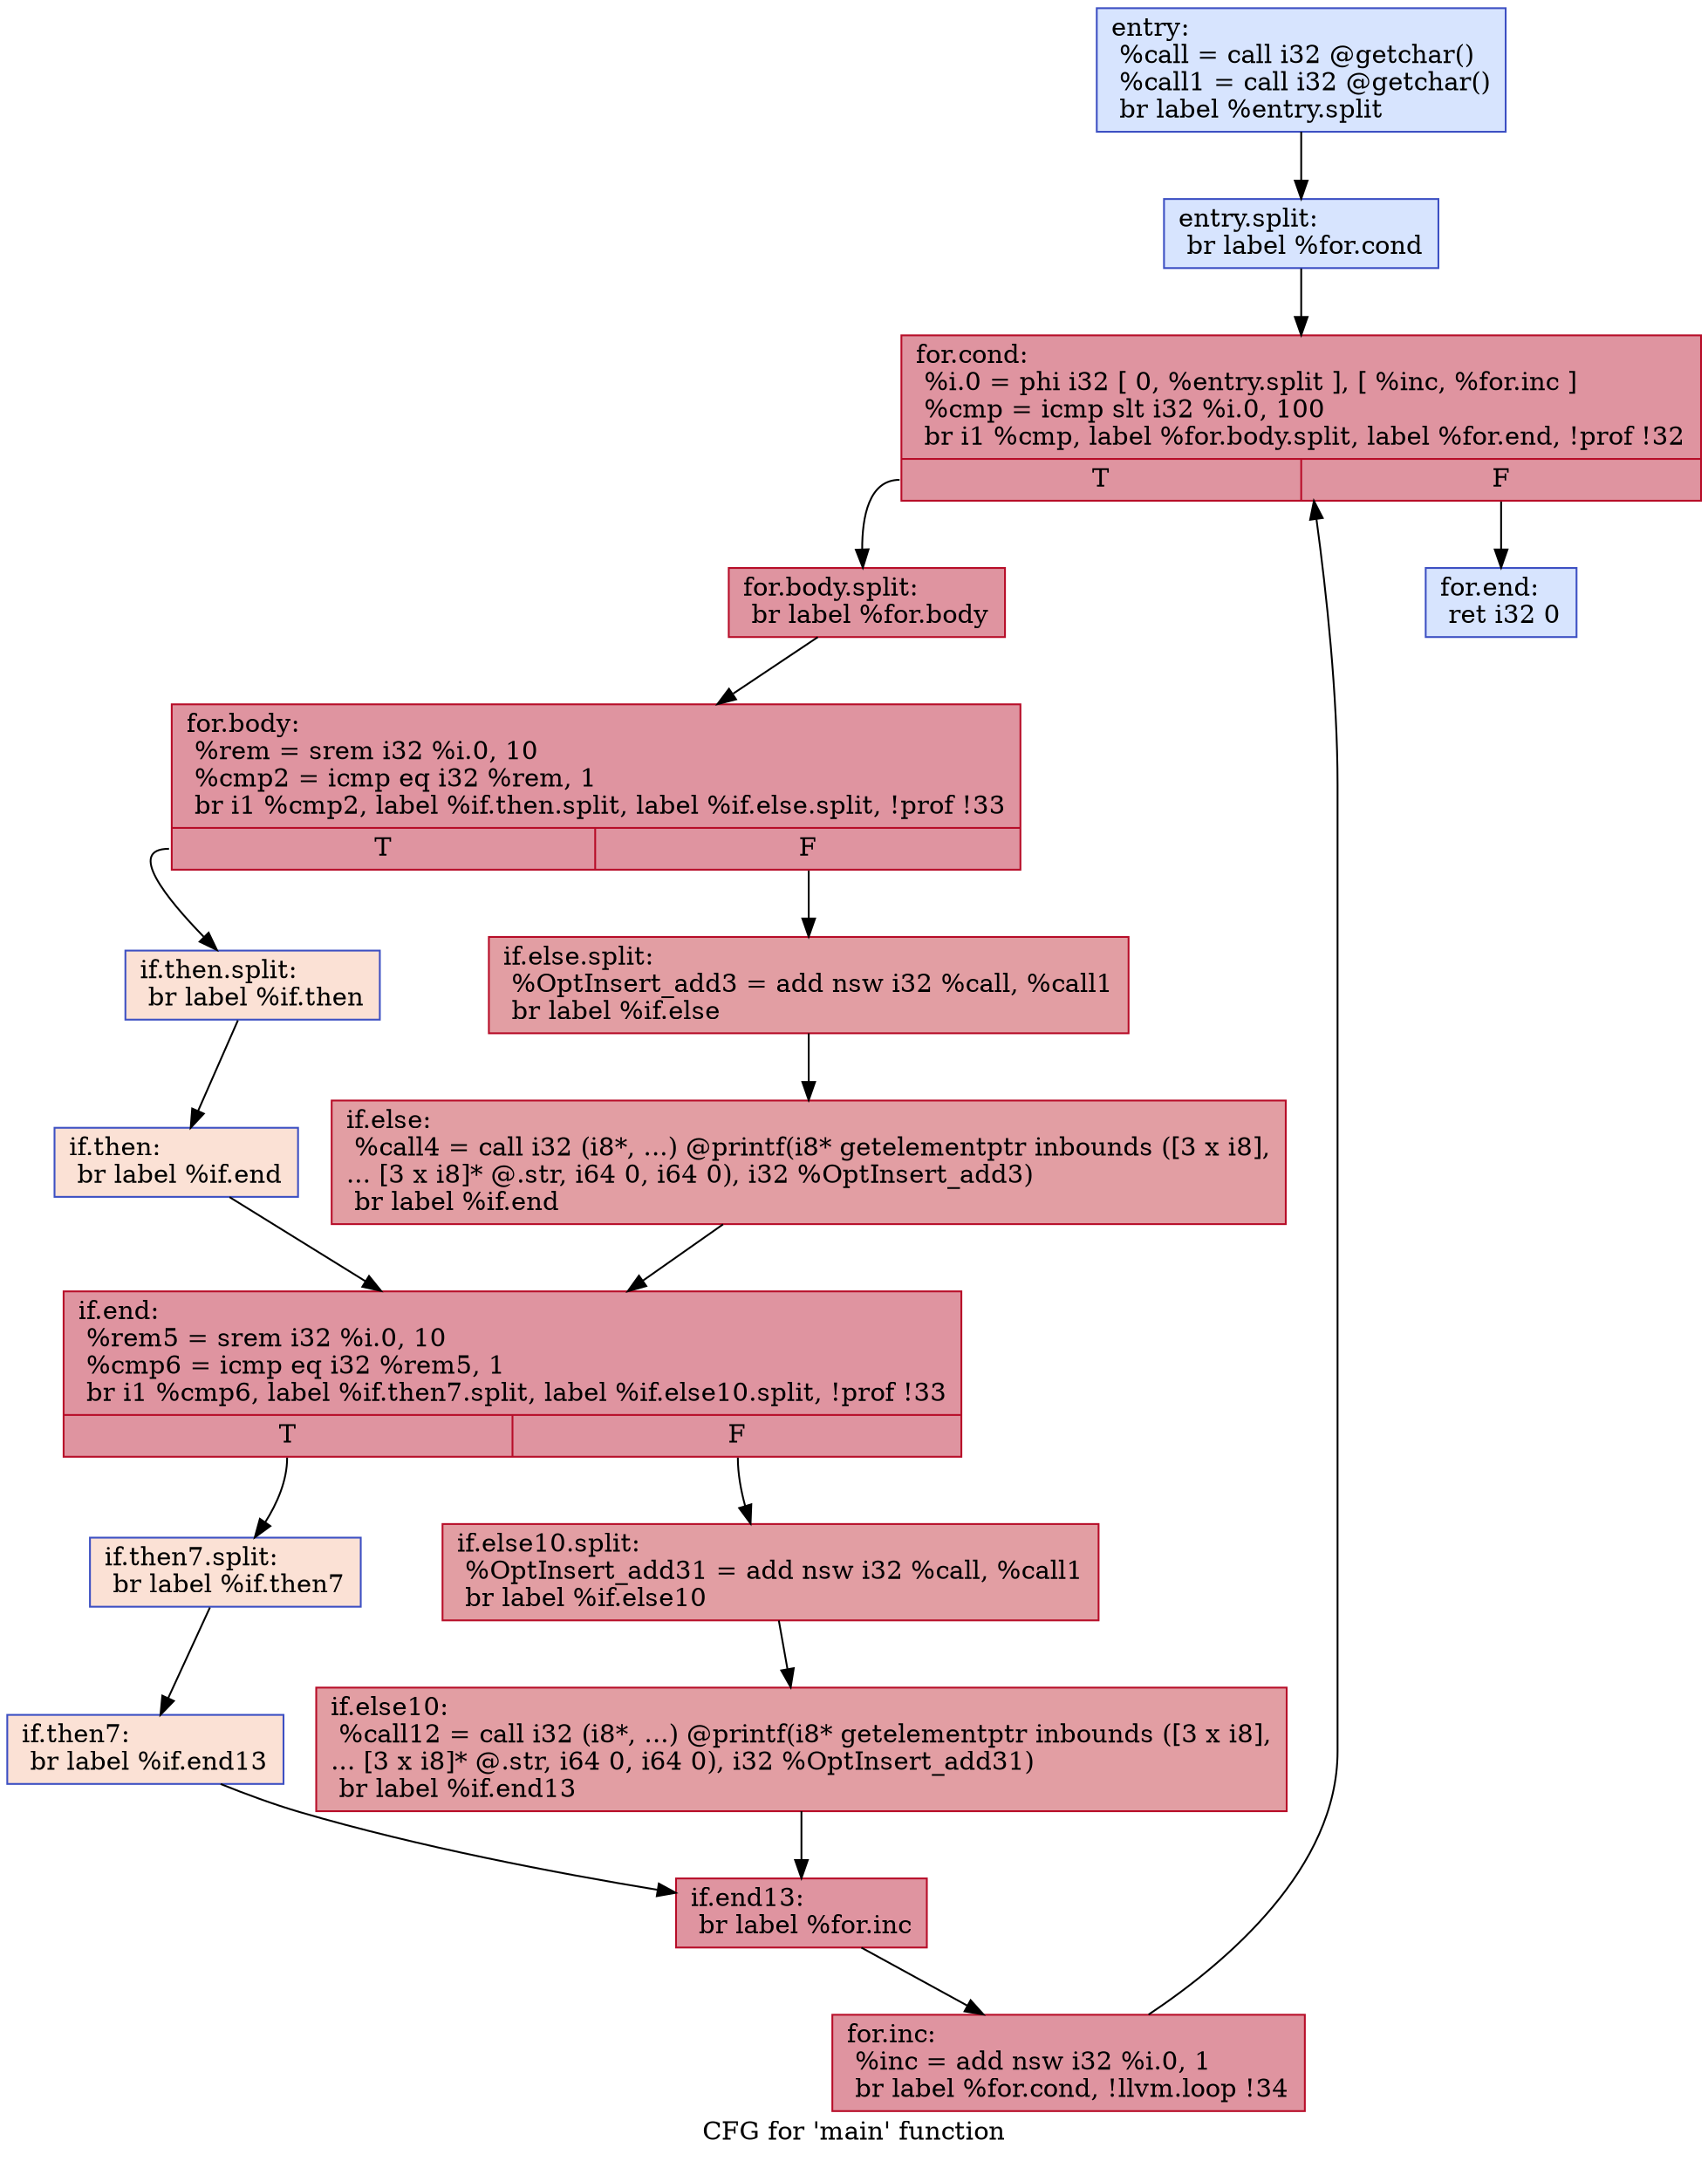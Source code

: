 digraph "CFG for 'main' function" {
	label="CFG for 'main' function";

	Node0x56197d416640 [shape=record,color="#3d50c3ff", style=filled, fillcolor="#a5c3fe70",label="{entry:\l  %call = call i32 @getchar()\l  %call1 = call i32 @getchar()\l  br label %entry.split\l}"];
	Node0x56197d416640 -> Node0x56197d425f80;
	Node0x56197d425f80 [shape=record,color="#3d50c3ff", style=filled, fillcolor="#a5c3fe70",label="{entry.split:                                      \l  br label %for.cond\l}"];
	Node0x56197d425f80 -> Node0x56197d425fd0;
	Node0x56197d425fd0 [shape=record,color="#b70d28ff", style=filled, fillcolor="#b70d2870",label="{for.cond:                                         \l  %i.0 = phi i32 [ 0, %entry.split ], [ %inc, %for.inc ]\l  %cmp = icmp slt i32 %i.0, 100\l  br i1 %cmp, label %for.body.split, label %for.end, !prof !32\l|{<s0>T|<s1>F}}"];
	Node0x56197d425fd0:s0 -> Node0x56197d426020;
	Node0x56197d425fd0:s1 -> Node0x56197d426430;
	Node0x56197d426020 [shape=record,color="#b70d28ff", style=filled, fillcolor="#b70d2870",label="{for.body.split:                                   \l  br label %for.body\l}"];
	Node0x56197d426020 -> Node0x56197d426070;
	Node0x56197d426070 [shape=record,color="#b70d28ff", style=filled, fillcolor="#b70d2870",label="{for.body:                                         \l  %rem = srem i32 %i.0, 10\l  %cmp2 = icmp eq i32 %rem, 1\l  br i1 %cmp2, label %if.then.split, label %if.else.split, !prof !33\l|{<s0>T|<s1>F}}"];
	Node0x56197d426070:s0 -> Node0x56197d4260c0;
	Node0x56197d426070:s1 -> Node0x56197d426160;
	Node0x56197d4260c0 [shape=record,color="#3d50c3ff", style=filled, fillcolor="#f7bca170",label="{if.then.split:                                    \l  br label %if.then\l}"];
	Node0x56197d4260c0 -> Node0x56197d426110;
	Node0x56197d426110 [shape=record,color="#3d50c3ff", style=filled, fillcolor="#f7bca170",label="{if.then:                                          \l  br label %if.end\l}"];
	Node0x56197d426110 -> Node0x56197d426200;
	Node0x56197d426160 [shape=record,color="#b70d28ff", style=filled, fillcolor="#be242e70",label="{if.else.split:                                    \l  %OptInsert_add3 = add nsw i32 %call, %call1\l  br label %if.else\l}"];
	Node0x56197d426160 -> Node0x56197d4261b0;
	Node0x56197d4261b0 [shape=record,color="#b70d28ff", style=filled, fillcolor="#be242e70",label="{if.else:                                          \l  %call4 = call i32 (i8*, ...) @printf(i8* getelementptr inbounds ([3 x i8],\l... [3 x i8]* @.str, i64 0, i64 0), i32 %OptInsert_add3)\l  br label %if.end\l}"];
	Node0x56197d4261b0 -> Node0x56197d426200;
	Node0x56197d426200 [shape=record,color="#b70d28ff", style=filled, fillcolor="#b70d2870",label="{if.end:                                           \l  %rem5 = srem i32 %i.0, 10\l  %cmp6 = icmp eq i32 %rem5, 1\l  br i1 %cmp6, label %if.then7.split, label %if.else10.split, !prof !33\l|{<s0>T|<s1>F}}"];
	Node0x56197d426200:s0 -> Node0x56197d426250;
	Node0x56197d426200:s1 -> Node0x56197d4262f0;
	Node0x56197d426250 [shape=record,color="#3d50c3ff", style=filled, fillcolor="#f7bca170",label="{if.then7.split:                                   \l  br label %if.then7\l}"];
	Node0x56197d426250 -> Node0x56197d4262a0;
	Node0x56197d4262a0 [shape=record,color="#3d50c3ff", style=filled, fillcolor="#f7bca170",label="{if.then7:                                         \l  br label %if.end13\l}"];
	Node0x56197d4262a0 -> Node0x56197d426390;
	Node0x56197d4262f0 [shape=record,color="#b70d28ff", style=filled, fillcolor="#be242e70",label="{if.else10.split:                                  \l  %OptInsert_add31 = add nsw i32 %call, %call1\l  br label %if.else10\l}"];
	Node0x56197d4262f0 -> Node0x56197d426340;
	Node0x56197d426340 [shape=record,color="#b70d28ff", style=filled, fillcolor="#be242e70",label="{if.else10:                                        \l  %call12 = call i32 (i8*, ...) @printf(i8* getelementptr inbounds ([3 x i8],\l... [3 x i8]* @.str, i64 0, i64 0), i32 %OptInsert_add31)\l  br label %if.end13\l}"];
	Node0x56197d426340 -> Node0x56197d426390;
	Node0x56197d426390 [shape=record,color="#b70d28ff", style=filled, fillcolor="#b70d2870",label="{if.end13:                                         \l  br label %for.inc\l}"];
	Node0x56197d426390 -> Node0x56197d4263e0;
	Node0x56197d4263e0 [shape=record,color="#b70d28ff", style=filled, fillcolor="#b70d2870",label="{for.inc:                                          \l  %inc = add nsw i32 %i.0, 1\l  br label %for.cond, !llvm.loop !34\l}"];
	Node0x56197d4263e0 -> Node0x56197d425fd0;
	Node0x56197d426430 [shape=record,color="#3d50c3ff", style=filled, fillcolor="#a5c3fe70",label="{for.end:                                          \l  ret i32 0\l}"];
}

